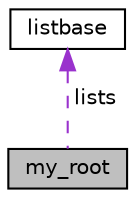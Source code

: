 digraph "my_root"
{
  edge [fontname="Helvetica",fontsize="10",labelfontname="Helvetica",labelfontsize="10"];
  node [fontname="Helvetica",fontsize="10",shape=record];
  Node1 [label="my_root",height=0.2,width=0.4,color="black", fillcolor="grey75", style="filled", fontcolor="black"];
  Node2 -> Node1 [dir="back",color="darkorchid3",fontsize="10",style="dashed",label=" lists" ,fontname="Helvetica"];
  Node2 [label="listbase",height=0.2,width=0.4,color="black", fillcolor="white", style="filled",URL="$structlistbase.html"];
}
